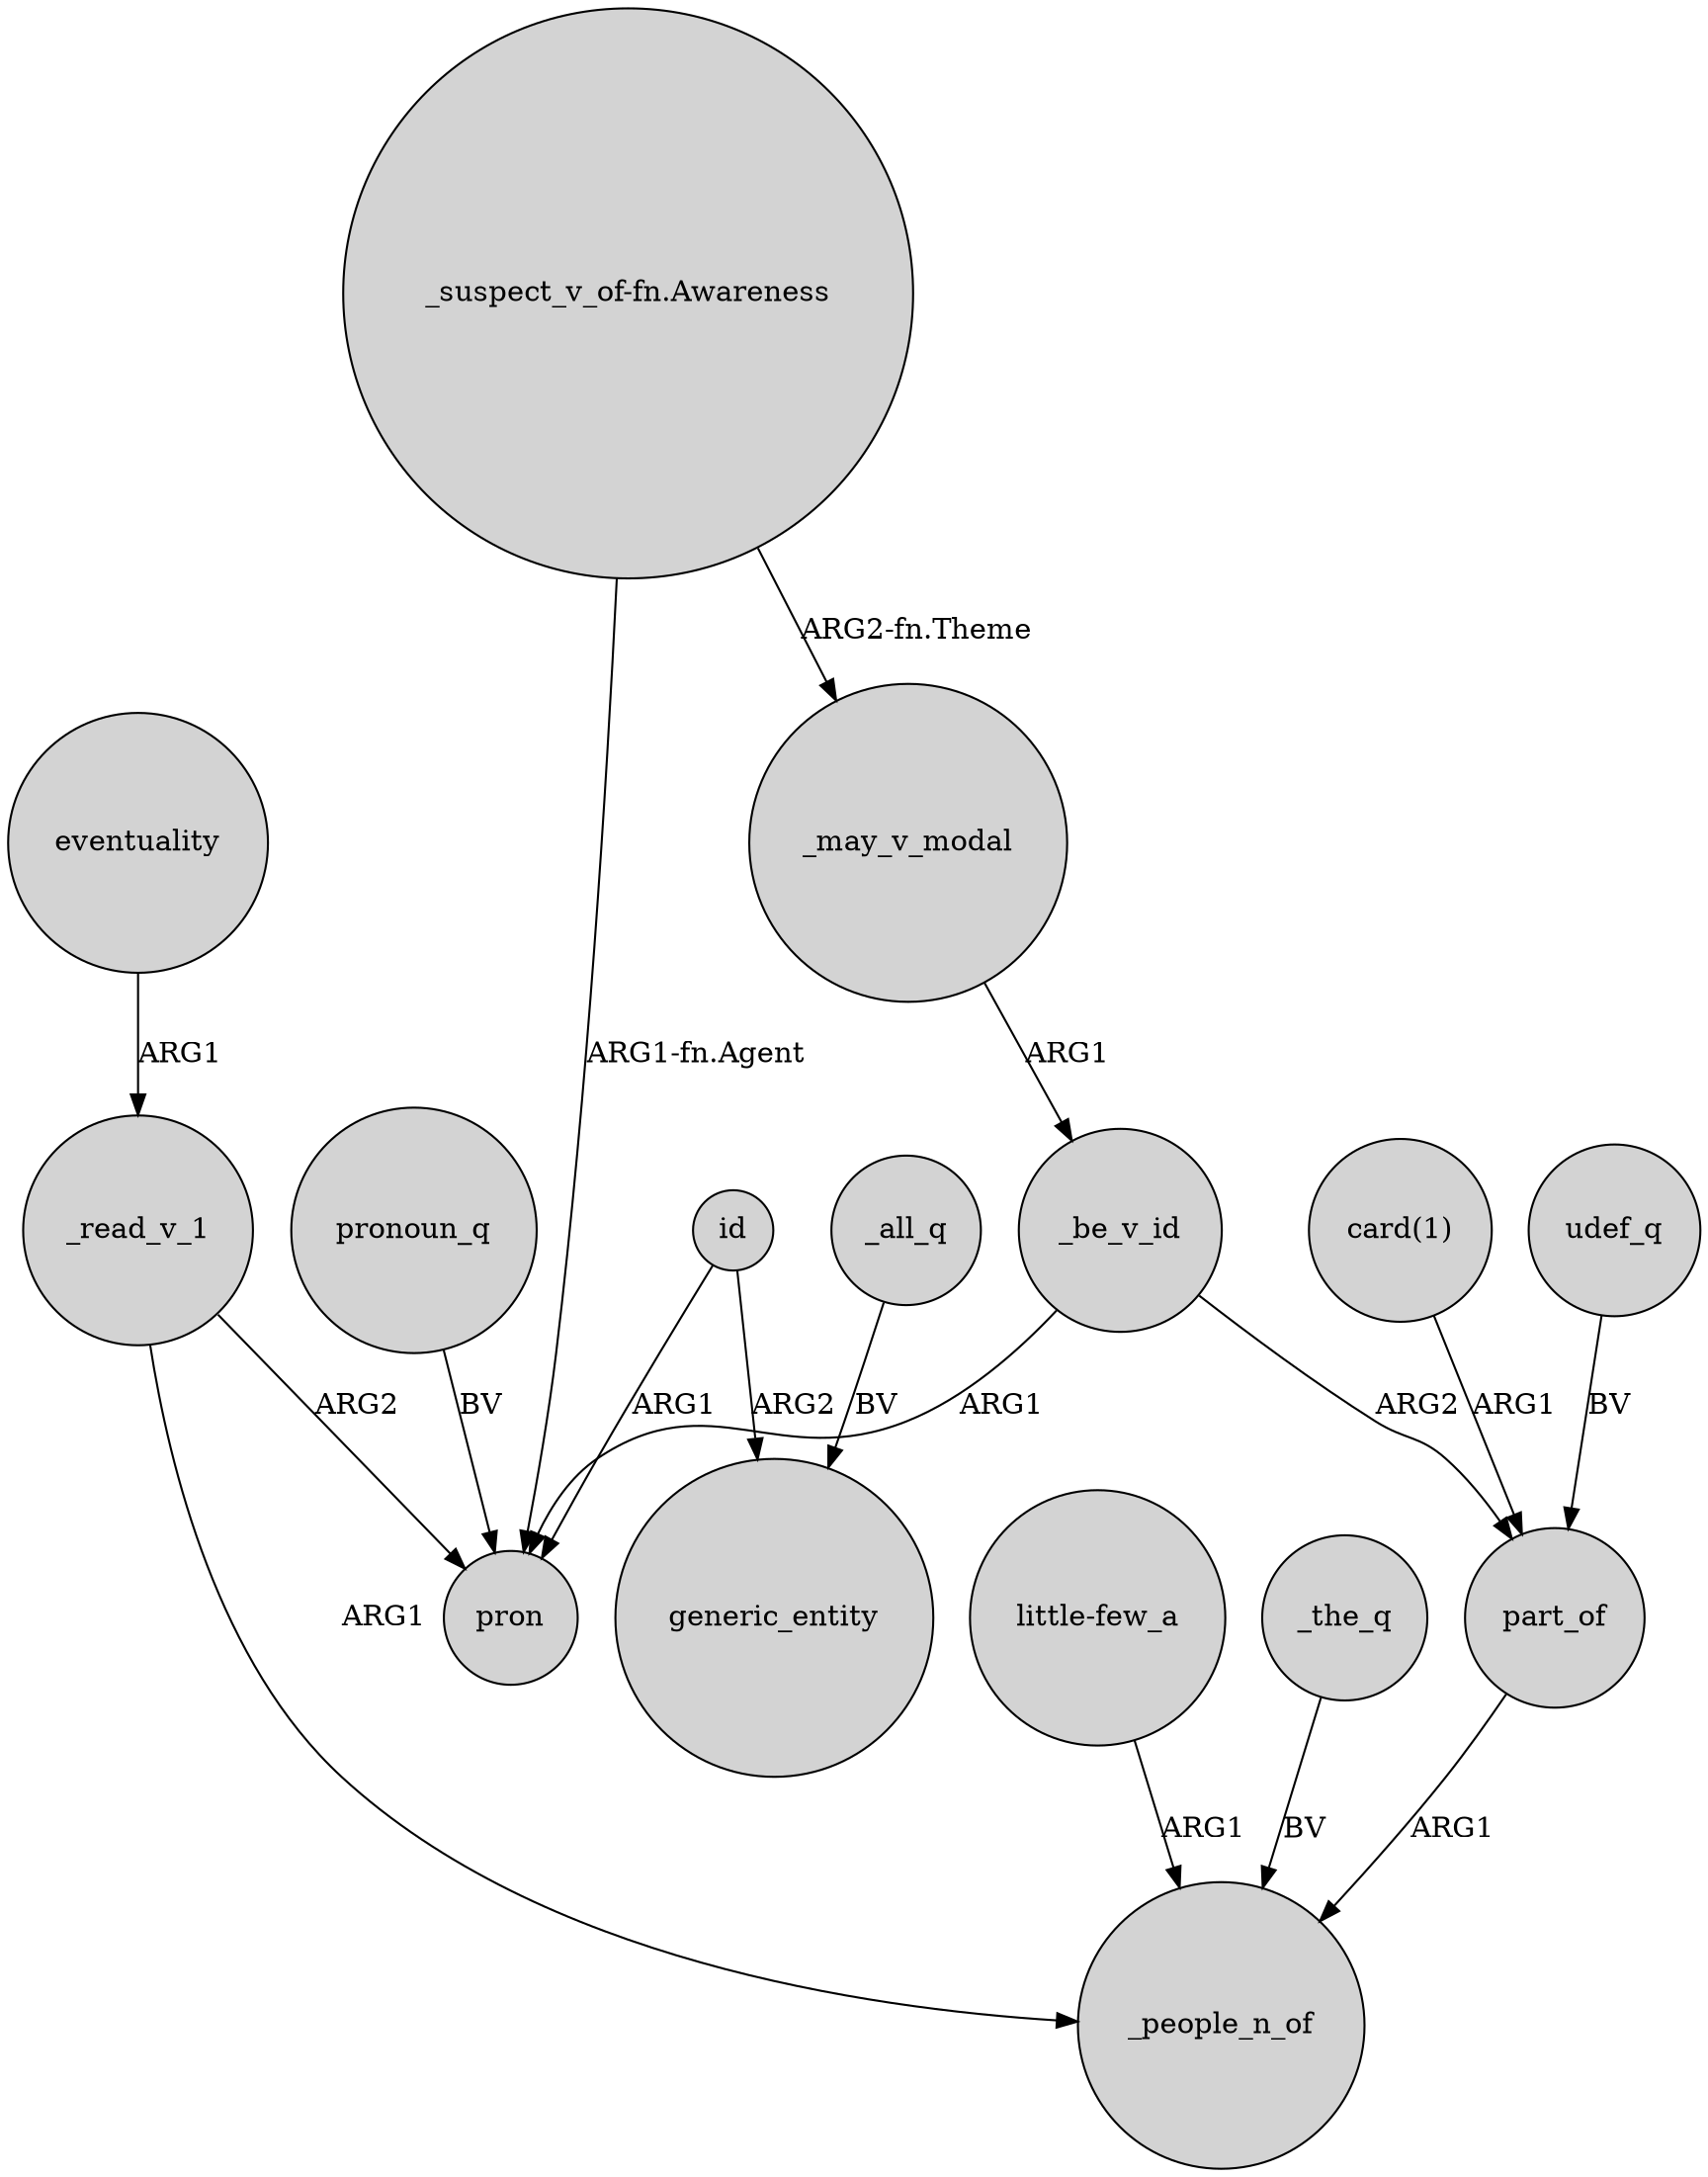 digraph {
	node [shape=circle style=filled]
	"_suspect_v_of-fn.Awareness" -> pron [label="ARG1-fn.Agent"]
	eventuality -> _read_v_1 [label=ARG1]
	_read_v_1 -> pron [label=ARG2]
	id -> pron [label=ARG1]
	udef_q -> part_of [label=BV]
	_all_q -> generic_entity [label=BV]
	part_of -> _people_n_of [label=ARG1]
	_be_v_id -> part_of [label=ARG2]
	_be_v_id -> pron [label=ARG1]
	"little-few_a" -> _people_n_of [label=ARG1]
	"_suspect_v_of-fn.Awareness" -> _may_v_modal [label="ARG2-fn.Theme"]
	_read_v_1 -> _people_n_of [label=ARG1]
	id -> generic_entity [label=ARG2]
	_may_v_modal -> _be_v_id [label=ARG1]
	_the_q -> _people_n_of [label=BV]
	"card(1)" -> part_of [label=ARG1]
	pronoun_q -> pron [label=BV]
}
